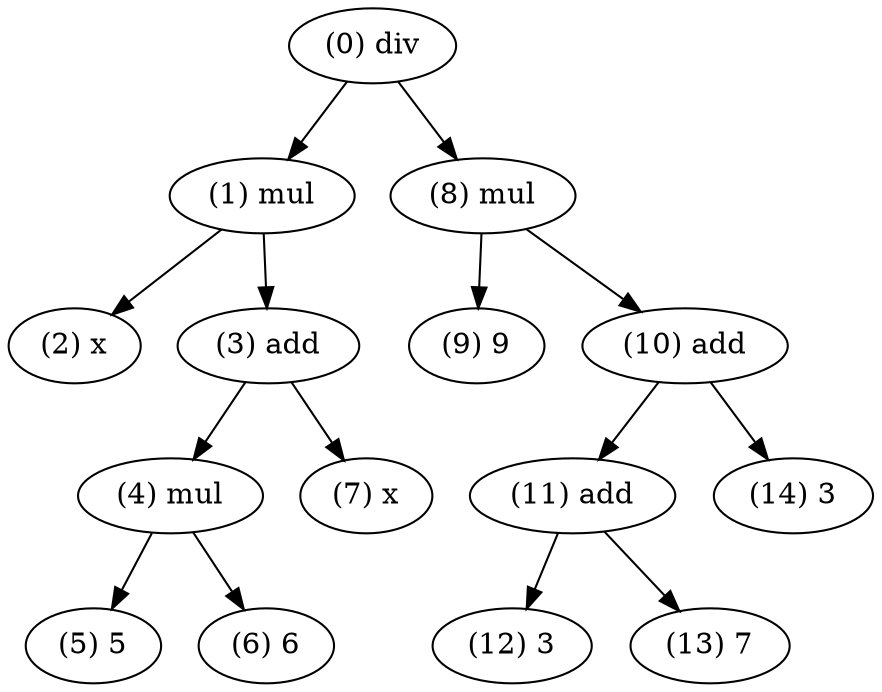 digraph {
	"(0) div"
	"(0) div" -> "(1) mul"
	"(0) div" -> "(8) mul"
	"(1) mul"
	"(1) mul" -> "(2) x"
	"(1) mul" -> "(3) add"
	"(2) x"
	"(3) add"
	"(3) add" -> "(4) mul"
	"(3) add" -> "(7) x"
	"(4) mul"
	"(4) mul" -> "(5) 5"
	"(4) mul" -> "(6) 6"
	"(5) 5"
	"(6) 6"
	"(7) x"
	"(8) mul"
	"(8) mul" -> "(9) 9"
	"(8) mul" -> "(10) add"
	"(9) 9"
	"(10) add"
	"(10) add" -> "(11) add"
	"(10) add" -> "(14) 3"
	"(11) add"
	"(11) add" -> "(12) 3"
	"(11) add" -> "(13) 7"
	"(12) 3"
	"(13) 7"
	"(14) 3"
}
